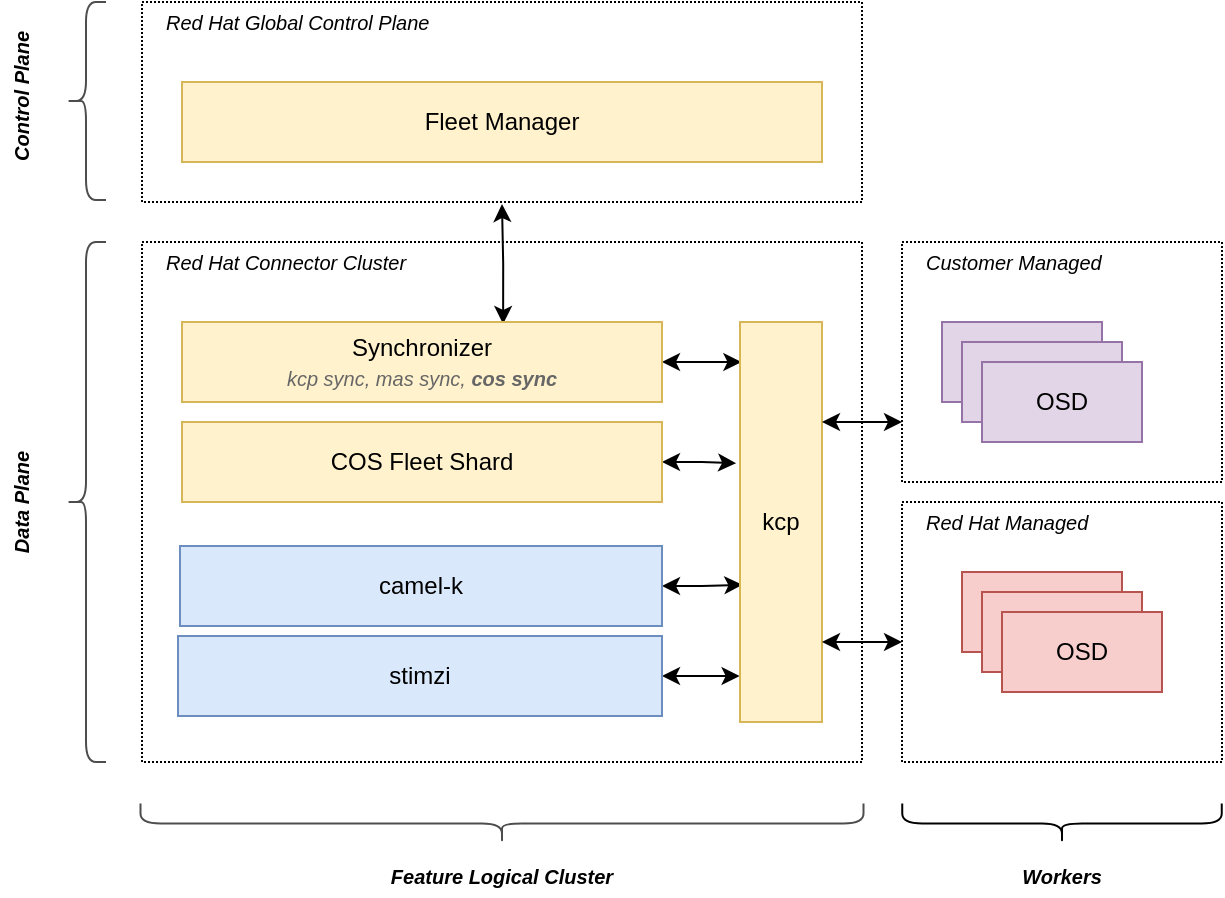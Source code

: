 <mxfile version="15.4.3" type="device"><diagram id="1hSkU5jE283ZK2aNsHq0" name="Page-1"><mxGraphModel dx="1964" dy="1557" grid="0" gridSize="10" guides="1" tooltips="1" connect="1" arrows="1" fold="1" page="1" pageScale="1" pageWidth="850" pageHeight="1100" math="0" shadow="0"><root><mxCell id="0"/><mxCell id="1" parent="0"/><mxCell id="26" value="" style="rounded=0;whiteSpace=wrap;html=1;dashed=1;dashPattern=1 1;" parent="1" vertex="1"><mxGeometry x="140" y="200" width="360" height="100" as="geometry"/></mxCell><mxCell id="16" value="" style="rounded=0;whiteSpace=wrap;html=1;dashed=1;dashPattern=1 1;" parent="1" vertex="1"><mxGeometry x="140" y="320" width="360" height="260" as="geometry"/></mxCell><mxCell id="2" value="Fleet Manager" style="rounded=0;whiteSpace=wrap;html=1;fillColor=#fff2cc;strokeColor=#d6b656;" parent="1" vertex="1"><mxGeometry x="160" y="240" width="320" height="40" as="geometry"/></mxCell><mxCell id="10" style="edgeStyle=orthogonalEdgeStyle;rounded=0;orthogonalLoop=1;jettySize=auto;html=1;exitX=1;exitY=0.5;exitDx=0;exitDy=0;entryX=0.017;entryY=0.102;entryDx=0;entryDy=0;entryPerimeter=0;startArrow=classic;startFill=1;" parent="1" source="3" target="7" edge="1"><mxGeometry relative="1" as="geometry"/></mxCell><mxCell id="27" style="edgeStyle=orthogonalEdgeStyle;rounded=0;orthogonalLoop=1;jettySize=auto;html=1;exitX=0.669;exitY=0.025;exitDx=0;exitDy=0;exitPerimeter=0;startArrow=classic;startFill=1;" parent="1" source="3" edge="1"><mxGeometry relative="1" as="geometry"><mxPoint x="320" y="301" as="targetPoint"/></mxGeometry></mxCell><mxCell id="3" value="Synchronizer &lt;br&gt;&lt;font style=&quot;font-size: 10px&quot; color=&quot;#666666&quot;&gt;&lt;i&gt;kcp sync, mas sync,&lt;b&gt; cos sync&lt;/b&gt;&lt;/i&gt;&lt;/font&gt;" style="rounded=0;whiteSpace=wrap;html=1;fillColor=#fff2cc;strokeColor=#d6b656;" parent="1" vertex="1"><mxGeometry x="160" y="360" width="240" height="40" as="geometry"/></mxCell><mxCell id="58" value="" style="edgeStyle=orthogonalEdgeStyle;rounded=0;orthogonalLoop=1;jettySize=auto;html=1;entryX=-0.047;entryY=0.353;entryDx=0;entryDy=0;entryPerimeter=0;startArrow=classic;startFill=1;" parent="1" source="4" target="7" edge="1"><mxGeometry relative="1" as="geometry"/></mxCell><mxCell id="4" value="COS Fleet Shard" style="rounded=0;whiteSpace=wrap;html=1;fillColor=#fff2cc;strokeColor=#d6b656;" parent="1" vertex="1"><mxGeometry x="160" y="410" width="240" height="40" as="geometry"/></mxCell><mxCell id="63" style="edgeStyle=orthogonalEdgeStyle;rounded=0;orthogonalLoop=1;jettySize=auto;html=1;exitX=1;exitY=0.5;exitDx=0;exitDy=0;entryX=-0.006;entryY=0.884;entryDx=0;entryDy=0;entryPerimeter=0;startArrow=classic;startFill=1;" parent="1" source="5" target="7" edge="1"><mxGeometry relative="1" as="geometry"/></mxCell><mxCell id="5" value="stimzi" style="rounded=0;whiteSpace=wrap;html=1;fillColor=#dae8fc;strokeColor=#6c8ebf;" parent="1" vertex="1"><mxGeometry x="158" y="517" width="242" height="40" as="geometry"/></mxCell><mxCell id="60" value="" style="edgeStyle=orthogonalEdgeStyle;rounded=0;orthogonalLoop=1;jettySize=auto;html=1;entryX=0.029;entryY=0.657;entryDx=0;entryDy=0;entryPerimeter=0;startArrow=classic;startFill=1;" parent="1" source="6" target="7" edge="1"><mxGeometry relative="1" as="geometry"><mxPoint x="437" y="493" as="targetPoint"/></mxGeometry></mxCell><mxCell id="6" value="camel-k" style="rounded=0;whiteSpace=wrap;html=1;fillColor=#dae8fc;strokeColor=#6c8ebf;" parent="1" vertex="1"><mxGeometry x="159" y="472" width="241" height="40" as="geometry"/></mxCell><mxCell id="7" value="kcp" style="rounded=0;whiteSpace=wrap;html=1;fillColor=#fff2cc;strokeColor=#d6b656;" parent="1" vertex="1"><mxGeometry x="439" y="360" width="41" height="200" as="geometry"/></mxCell><mxCell id="17" value="" style="rounded=0;whiteSpace=wrap;html=1;dashed=1;dashPattern=1 1;" parent="1" vertex="1"><mxGeometry x="520" y="320" width="160" height="120" as="geometry"/></mxCell><mxCell id="20" value="" style="rounded=0;whiteSpace=wrap;html=1;fillColor=#e1d5e7;strokeColor=#9673a6;" parent="1" vertex="1"><mxGeometry x="540" y="360" width="80" height="40" as="geometry"/></mxCell><mxCell id="21" value="" style="rounded=0;whiteSpace=wrap;html=1;fillColor=#e1d5e7;strokeColor=#9673a6;" parent="1" vertex="1"><mxGeometry x="550" y="370" width="80" height="40" as="geometry"/></mxCell><mxCell id="22" value="OSD" style="rounded=0;whiteSpace=wrap;html=1;fillColor=#e1d5e7;strokeColor=#9673a6;" parent="1" vertex="1"><mxGeometry x="560" y="380" width="80" height="40" as="geometry"/></mxCell><mxCell id="28" value="&lt;font style=&quot;font-size: 10px&quot;&gt;&lt;i&gt;Red Hat Global Control Plane&lt;/i&gt;&lt;/font&gt;" style="text;html=1;strokeColor=none;fillColor=none;align=left;verticalAlign=middle;whiteSpace=wrap;rounded=0;dashed=1;dashPattern=1 1;" parent="1" vertex="1"><mxGeometry x="150" y="200" width="139" height="20" as="geometry"/></mxCell><mxCell id="29" value="&lt;font style=&quot;font-size: 10px&quot;&gt;&lt;i&gt;Red Hat Connector Cluster&lt;/i&gt;&lt;/font&gt;" style="text;html=1;strokeColor=none;fillColor=none;align=left;verticalAlign=middle;whiteSpace=wrap;rounded=0;dashed=1;dashPattern=1 1;" parent="1" vertex="1"><mxGeometry x="150" y="320" width="130" height="20" as="geometry"/></mxCell><mxCell id="32" value="" style="rounded=0;whiteSpace=wrap;html=1;dashed=1;dashPattern=1 1;" parent="1" vertex="1"><mxGeometry x="520" y="450" width="160" height="130" as="geometry"/></mxCell><mxCell id="38" value="" style="rounded=0;whiteSpace=wrap;html=1;fillColor=#f8cecc;strokeColor=#b85450;" parent="1" vertex="1"><mxGeometry x="550" y="485" width="80" height="40" as="geometry"/></mxCell><mxCell id="40" value="" style="rounded=0;whiteSpace=wrap;html=1;fillColor=#f8cecc;strokeColor=#b85450;" parent="1" vertex="1"><mxGeometry x="560" y="495" width="80" height="40" as="geometry"/></mxCell><mxCell id="41" value="OSD" style="rounded=0;whiteSpace=wrap;html=1;fillColor=#f8cecc;strokeColor=#b85450;" parent="1" vertex="1"><mxGeometry x="570" y="505" width="80" height="40" as="geometry"/></mxCell><mxCell id="42" value="" style="endArrow=classic;html=1;exitX=1;exitY=0.25;exitDx=0;exitDy=0;startArrow=classic;startFill=1;" parent="1" source="7" edge="1"><mxGeometry width="50" height="50" relative="1" as="geometry"><mxPoint x="480" y="460" as="sourcePoint"/><mxPoint x="520" y="410" as="targetPoint"/></mxGeometry></mxCell><mxCell id="43" value="" style="endArrow=classic;html=1;exitX=1;exitY=0.25;exitDx=0;exitDy=0;startArrow=classic;startFill=1;" parent="1" edge="1"><mxGeometry width="50" height="50" relative="1" as="geometry"><mxPoint x="480" y="520" as="sourcePoint"/><mxPoint x="520" y="520" as="targetPoint"/></mxGeometry></mxCell><mxCell id="44" value="&lt;font style=&quot;font-size: 10px&quot;&gt;&lt;i&gt;Red Hat Managed&amp;nbsp;&lt;/i&gt;&lt;/font&gt;" style="text;html=1;strokeColor=none;fillColor=none;align=left;verticalAlign=middle;whiteSpace=wrap;rounded=0;dashed=1;dashPattern=1 1;" parent="1" vertex="1"><mxGeometry x="530" y="450" width="100" height="20" as="geometry"/></mxCell><mxCell id="45" value="&lt;font style=&quot;font-size: 10px&quot;&gt;&lt;i&gt;Customer Managed&amp;nbsp;&lt;/i&gt;&lt;/font&gt;" style="text;html=1;strokeColor=none;fillColor=none;align=left;verticalAlign=middle;whiteSpace=wrap;rounded=0;dashed=1;dashPattern=1 1;" parent="1" vertex="1"><mxGeometry x="530" y="320" width="100" height="20" as="geometry"/></mxCell><mxCell id="46" value="" style="shape=curlyBracket;whiteSpace=wrap;html=1;rounded=1;rotation=-90;strokeColor=#4D4D4D;" parent="1" vertex="1"><mxGeometry x="310" y="430" width="20" height="361.5" as="geometry"/></mxCell><mxCell id="47" value="" style="shape=curlyBracket;whiteSpace=wrap;html=1;rounded=1;rotation=-90;" parent="1" vertex="1"><mxGeometry x="590" y="530.87" width="20" height="159.75" as="geometry"/></mxCell><mxCell id="48" value="&lt;i&gt;&lt;font style=&quot;font-size: 10px&quot;&gt;&lt;b&gt;Feature Logical Cluster&lt;/b&gt;&lt;/font&gt;&lt;/i&gt;" style="text;html=1;strokeColor=none;fillColor=none;align=center;verticalAlign=middle;whiteSpace=wrap;rounded=0;" parent="1" vertex="1"><mxGeometry x="248" y="627" width="144" height="20" as="geometry"/></mxCell><mxCell id="49" value="&lt;i&gt;&lt;font style=&quot;font-size: 10px&quot;&gt;&lt;b&gt;Workers&lt;/b&gt;&lt;/font&gt;&lt;/i&gt;" style="text;html=1;strokeColor=none;fillColor=none;align=center;verticalAlign=middle;whiteSpace=wrap;rounded=0;" parent="1" vertex="1"><mxGeometry x="528" y="627" width="144" height="20" as="geometry"/></mxCell><mxCell id="50" value="" style="shape=curlyBracket;whiteSpace=wrap;html=1;rounded=1;strokeColor=#4D4D4D;" parent="1" vertex="1"><mxGeometry x="102" y="200" width="20" height="99" as="geometry"/></mxCell><mxCell id="51" value="" style="shape=curlyBracket;whiteSpace=wrap;html=1;rounded=1;strokeColor=#4D4D4D;" parent="1" vertex="1"><mxGeometry x="102" y="320" width="20" height="260" as="geometry"/></mxCell><mxCell id="52" value="&lt;i&gt;&lt;font style=&quot;font-size: 10px&quot;&gt;&lt;b&gt;Control Plane&lt;/b&gt;&lt;/font&gt;&lt;/i&gt;" style="text;html=1;strokeColor=none;fillColor=none;align=center;verticalAlign=middle;whiteSpace=wrap;rounded=0;rotation=-90;" parent="1" vertex="1"><mxGeometry x="46" y="237" width="67" height="20" as="geometry"/></mxCell><mxCell id="53" value="&lt;i&gt;&lt;font style=&quot;font-size: 10px&quot;&gt;&lt;b&gt;Data Plane&lt;/b&gt;&lt;/font&gt;&lt;/i&gt;" style="text;html=1;strokeColor=none;fillColor=none;align=center;verticalAlign=middle;whiteSpace=wrap;rounded=0;rotation=-90;" parent="1" vertex="1"><mxGeometry x="46" y="440" width="67" height="20" as="geometry"/></mxCell></root></mxGraphModel></diagram></mxfile>